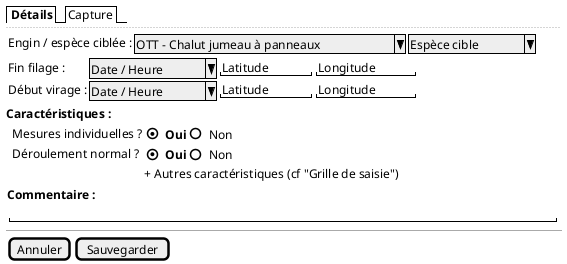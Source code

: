 @startsalt
{

  {/ <b> Détails | Capture }
  ..

    {
      { Engin / espèce ciblée : | ^ OTT - Chalut jumeau à panneaux ^ | ^ Espèce cible ^ }

      {
        Fin filage : | ^ Date / Heure ^ | "Latitude   " | "Longitude   "
        Début virage :   | ^ Date / Heure ^ | "Latitude   " | "Longitude   "
      }
    }

    <b>Caractéristiques :

    {
      . | Mesures individuelles ? { (X) <b>Oui | () Non }
      . | Déroulement normal ? { (X) <b>Oui | () Non }
      . | . | + Autres caractéristiques (cf "Grille de saisie")
    }

    {
        <b>Commentaire :

        { "                                                                    "}
    }

  --

  {
    [Annuler] | [Sauvegarder]
  }
}
@endsalt
